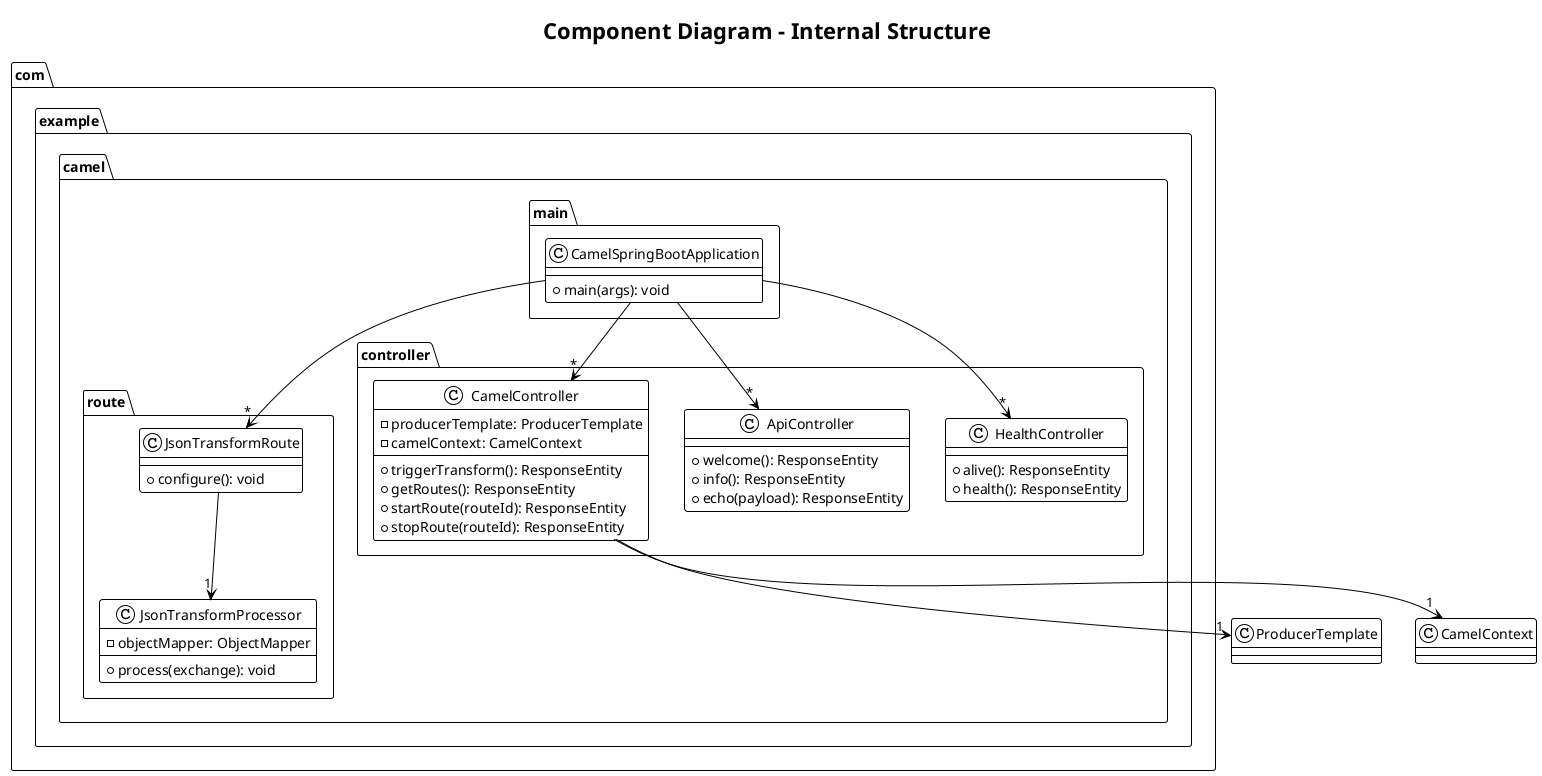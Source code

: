 @startuml Component_Diagram
!theme plain
title Component Diagram - Internal Structure

package "com.example.camel" {
    
    package "controller" {
        class HealthController {
            +alive(): ResponseEntity
            +health(): ResponseEntity
        }
        
        class ApiController {
            +welcome(): ResponseEntity
            +info(): ResponseEntity
            +echo(payload): ResponseEntity
        }
        
        class CamelController {
            -producerTemplate: ProducerTemplate
            -camelContext: CamelContext
            +triggerTransform(): ResponseEntity
            +getRoutes(): ResponseEntity
            +startRoute(routeId): ResponseEntity
            +stopRoute(routeId): ResponseEntity
        }
    }
    
    package "route" {
        class JsonTransformRoute {
            +configure(): void
        }
        
        class JsonTransformProcessor {
            -objectMapper: ObjectMapper
            +process(exchange): void
        }
    }
    
    package "main" {
        class CamelSpringBootApplication {
            +main(args): void
        }
    }
}

' Relationships
CamelController --> "1" ProducerTemplate
CamelController --> "1" CamelContext
JsonTransformRoute --> "1" JsonTransformProcessor
CamelSpringBootApplication --> "*" HealthController
CamelSpringBootApplication --> "*" ApiController
CamelSpringBootApplication --> "*" CamelController
CamelSpringBootApplication --> "*" JsonTransformRoute

@enduml
